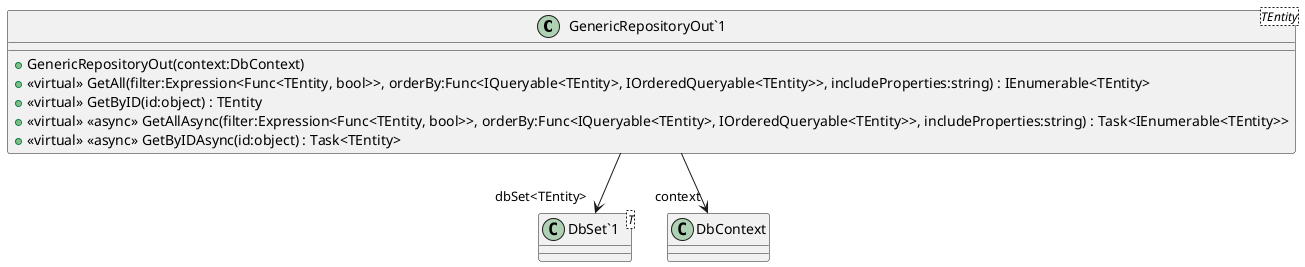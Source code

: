 @startuml
class "GenericRepositoryOut`1"<TEntity> {
    + GenericRepositoryOut(context:DbContext)
    + <<virtual>> GetAll(filter:Expression<Func<TEntity, bool>>, orderBy:Func<IQueryable<TEntity>, IOrderedQueryable<TEntity>>, includeProperties:string) : IEnumerable<TEntity>
    + <<virtual>> GetByID(id:object) : TEntity
    + <<virtual>> <<async>> GetAllAsync(filter:Expression<Func<TEntity, bool>>, orderBy:Func<IQueryable<TEntity>, IOrderedQueryable<TEntity>>, includeProperties:string) : Task<IEnumerable<TEntity>>
    + <<virtual>> <<async>> GetByIDAsync(id:object) : Task<TEntity>
}
class "DbSet`1"<T> {
}
"GenericRepositoryOut`1" --> "dbSet<TEntity>" "DbSet`1"
"GenericRepositoryOut`1" --> "context" DbContext
@enduml
